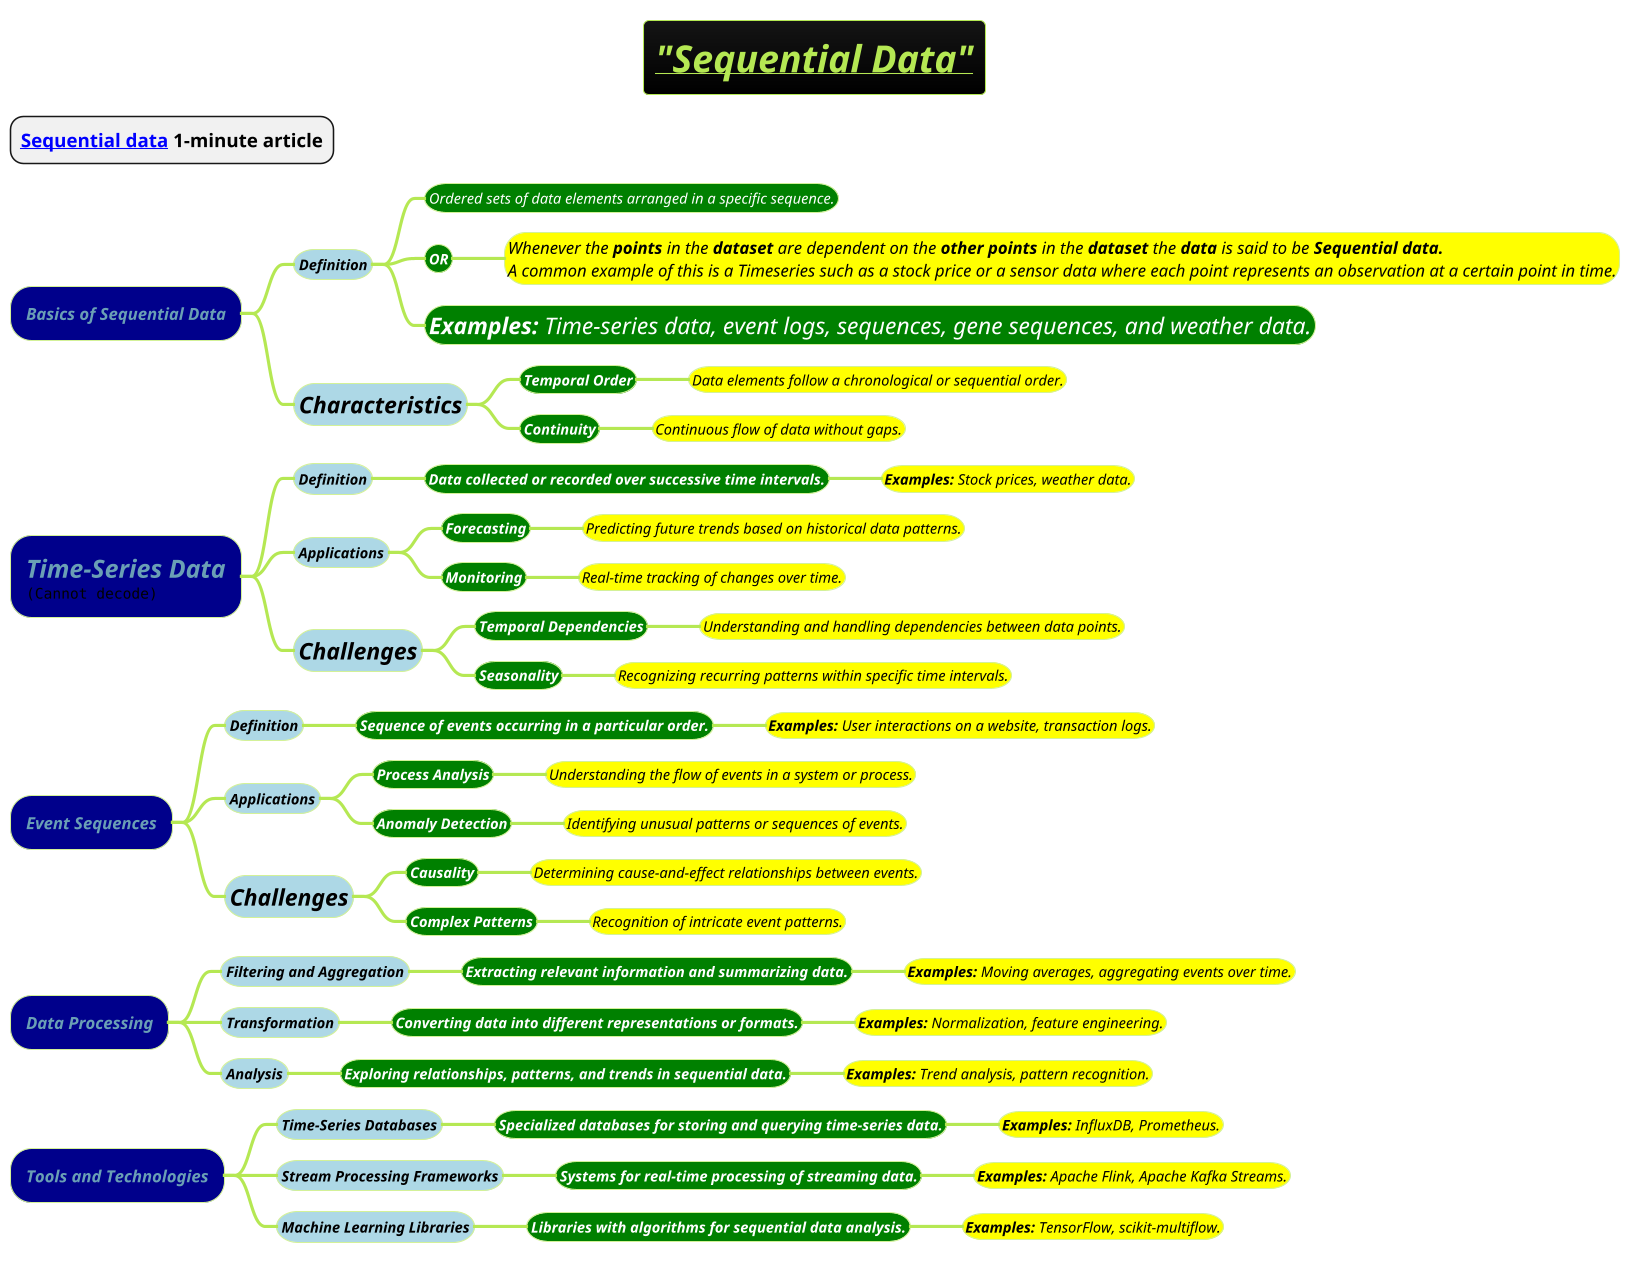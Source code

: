 @startmindmap
title =<i><b><u>"Sequential Data"

* =[[https://medium.com/analytics-vidhya/sequential-data-and-the-neural-network-conundrum-b2c005f8f865#:~:text=What%20is%20sequential%20data%3F,a%20certain%20point%20in%20time. Sequential data]] 1-minute article
!theme hacker

*[#darkblue] <i>Basics of Sequential Data
**[#lightblue] <i><color #black><size:14>Definition
***[#green] <i><color #white><size:14>Ordered sets of data elements arranged in a specific sequence.
***[#green] <i><color #white><size:14><b>OR
****[#yellow]:<i><color #black><size:16>Whenever the **points** in the **dataset** are dependent on the **other points** in the **dataset** the **data** is said to be <b>Sequential data.
<i><color #black><size:16>A common example of this is a Timeseries such as a stock price or a sensor data where each point represents an observation at a certain point in time.;

***[#green] <i><color #white><size:22>**Examples:** Time-series data, event logs, sequences, gene sequences, and weather data.

**[#lightblue] <i><color #black><size:22>Characteristics
***[#green] <b><i><color #white><size:14>Temporal Order
****[#yellow] <i><color #black><size:14>Data elements follow a chronological or sequential order.
***[#green] <b><i><color #white><size:14>Continuity
****[#yellow] <i><color #black><size:14>Continuous flow of data without gaps.

*[#darkblue] =<i>Time-Series Data\n<img:images/img_5.png>
**[#lightblue] <i><color #black><size:14>Definition
***[#green] <b><i><color #white><size:14>Data collected or recorded over successive time intervals.
****[#yellow] <i><color #black><size:14>**Examples:** Stock prices, weather data.

**[#lightblue] <i><color #black><size:14>Applications
***[#green] <b><i><color #white><size:14>Forecasting
****[#yellow] <i><color #black><size:14>Predicting future trends based on historical data patterns.
***[#green] <b><i><color #white><size:14>Monitoring
****[#yellow] <i><color #black><size:14>Real-time tracking of changes over time.

**[#lightblue] <i><color #black><size:22>Challenges
***[#green] <b><i><color #white><size:14>Temporal Dependencies
****[#yellow] <i><color #black><size:14>Understanding and handling dependencies between data points.
***[#green] <b><i><color #white><size:14>Seasonality
****[#yellow] <i><color #black><size:14>Recognizing recurring patterns within specific time intervals.

*[#darkblue] <i>Event Sequences
**[#lightblue] <i><color #black><size:14>Definition
***[#green] <b><i><color #white><size:14>Sequence of events occurring in a particular order.
****[#yellow] <i><color #black><size:14>**Examples:** User interactions on a website, transaction logs.

**[#lightblue] <i><color #black><size:14>Applications
***[#green] <b><i><color #white><size:14>Process Analysis
****[#yellow] <i><color #black><size:14>Understanding the flow of events in a system or process.
***[#green] <b><i><color #white><size:14>Anomaly Detection
****[#yellow] <i><color #black><size:14>Identifying unusual patterns or sequences of events.

**[#lightblue] <i><color #black><size:22>Challenges
***[#green] <b><i><color #white><size:14>Causality
****[#yellow] <i><color #black><size:14>Determining cause-and-effect relationships between events.
***[#green] <b><i><color #white><size:14>Complex Patterns
****[#yellow] <i><color #black><size:14>Recognition of intricate event patterns.

*[#darkblue] <i>Data Processing
**[#lightblue] <i><color #black><size:14>Filtering and Aggregation
***[#green] <b><i><color #white><size:14>Extracting relevant information and summarizing data.
****[#yellow] <i><color #black><size:14>**Examples:** Moving averages, aggregating events over time.

**[#lightblue] <i><color #black><size:14>Transformation
***[#green] <b><i><color #white><size:14>Converting data into different representations or formats.
****[#yellow] <i><color #black><size:14>**Examples:** Normalization, feature engineering.

**[#lightblue] <i><color #black><size:14>Analysis
***[#green] <b><i><color #white><size:14>Exploring relationships, patterns, and trends in sequential data.
****[#yellow] <i><color #black><size:14>**Examples:** Trend analysis, pattern recognition.

*[#darkblue] <i>Tools and Technologies
**[#lightblue] <i><color #black><size:14>Time-Series Databases
***[#green] <b><i><color #white><size:14>Specialized databases for storing and querying time-series data.
****[#yellow] <i><color #black><size:14>**Examples:** InfluxDB, Prometheus.

**[#lightblue] <i><color #black><size:14>Stream Processing Frameworks
***[#green] <b><i><color #white><size:14>Systems for real-time processing of streaming data.
****[#yellow] <i><color #black><size:14>**Examples:** Apache Flink, Apache Kafka Streams.

**[#lightblue] <i><color #black><size:14>Machine Learning Libraries
***[#green] <b><i><color #white><size:14>Libraries with algorithms for sequential data analysis.
****[#yellow] <i><color #black><size:14>**Examples:** TensorFlow, scikit-multiflow.

@endmindmap
